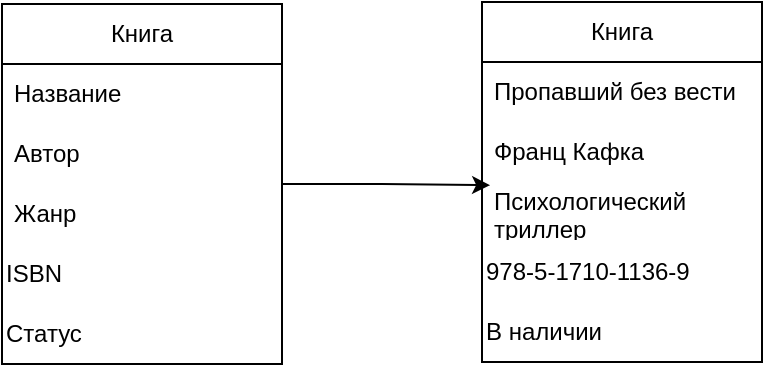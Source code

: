<mxfile version="27.0.3">
  <diagram name="Страница — 1" id="ZKFMwhHjCYxGOsVQoYS5">
    <mxGraphModel dx="1042" dy="548" grid="1" gridSize="10" guides="1" tooltips="1" connect="1" arrows="1" fold="1" page="1" pageScale="1" pageWidth="827" pageHeight="1169" math="0" shadow="0">
      <root>
        <mxCell id="0" />
        <mxCell id="1" parent="0" />
        <mxCell id="6p06xOdjEcjmDLE7gKC4-1" value="Книга" style="swimlane;fontStyle=0;childLayout=stackLayout;horizontal=1;startSize=30;horizontalStack=0;resizeParent=1;resizeParentMax=0;resizeLast=0;collapsible=1;marginBottom=0;whiteSpace=wrap;html=1;" vertex="1" parent="1">
          <mxGeometry x="230" y="77" width="140" height="180" as="geometry" />
        </mxCell>
        <mxCell id="6p06xOdjEcjmDLE7gKC4-2" value="Название" style="text;strokeColor=none;fillColor=none;align=left;verticalAlign=middle;spacingLeft=4;spacingRight=4;overflow=hidden;points=[[0,0.5],[1,0.5]];portConstraint=eastwest;rotatable=0;whiteSpace=wrap;html=1;" vertex="1" parent="6p06xOdjEcjmDLE7gKC4-1">
          <mxGeometry y="30" width="140" height="30" as="geometry" />
        </mxCell>
        <mxCell id="6p06xOdjEcjmDLE7gKC4-3" value="Автор" style="text;strokeColor=none;fillColor=none;align=left;verticalAlign=middle;spacingLeft=4;spacingRight=4;overflow=hidden;points=[[0,0.5],[1,0.5]];portConstraint=eastwest;rotatable=0;whiteSpace=wrap;html=1;" vertex="1" parent="6p06xOdjEcjmDLE7gKC4-1">
          <mxGeometry y="60" width="140" height="30" as="geometry" />
        </mxCell>
        <mxCell id="6p06xOdjEcjmDLE7gKC4-4" value="Жанр" style="text;strokeColor=none;fillColor=none;align=left;verticalAlign=middle;spacingLeft=4;spacingRight=4;overflow=hidden;points=[[0,0.5],[1,0.5]];portConstraint=eastwest;rotatable=0;whiteSpace=wrap;html=1;" vertex="1" parent="6p06xOdjEcjmDLE7gKC4-1">
          <mxGeometry y="90" width="140" height="30" as="geometry" />
        </mxCell>
        <mxCell id="6p06xOdjEcjmDLE7gKC4-5" value="ISBN" style="text;html=1;align=left;verticalAlign=middle;whiteSpace=wrap;rounded=0;" vertex="1" parent="6p06xOdjEcjmDLE7gKC4-1">
          <mxGeometry y="120" width="140" height="30" as="geometry" />
        </mxCell>
        <mxCell id="6p06xOdjEcjmDLE7gKC4-6" value="Статус" style="text;html=1;align=left;verticalAlign=middle;whiteSpace=wrap;rounded=0;" vertex="1" parent="6p06xOdjEcjmDLE7gKC4-1">
          <mxGeometry y="150" width="140" height="30" as="geometry" />
        </mxCell>
        <mxCell id="6p06xOdjEcjmDLE7gKC4-7" value="Книга" style="swimlane;fontStyle=0;childLayout=stackLayout;horizontal=1;startSize=30;horizontalStack=0;resizeParent=1;resizeParentMax=0;resizeLast=0;collapsible=1;marginBottom=0;whiteSpace=wrap;html=1;" vertex="1" parent="1">
          <mxGeometry x="470" y="76" width="140" height="180" as="geometry" />
        </mxCell>
        <mxCell id="6p06xOdjEcjmDLE7gKC4-8" value="Пропавший без вести" style="text;strokeColor=none;fillColor=none;align=left;verticalAlign=middle;spacingLeft=4;spacingRight=4;overflow=hidden;points=[[0,0.5],[1,0.5]];portConstraint=eastwest;rotatable=0;whiteSpace=wrap;html=1;" vertex="1" parent="6p06xOdjEcjmDLE7gKC4-7">
          <mxGeometry y="30" width="140" height="30" as="geometry" />
        </mxCell>
        <mxCell id="6p06xOdjEcjmDLE7gKC4-9" value="Франц Кафка" style="text;strokeColor=none;fillColor=none;align=left;verticalAlign=middle;spacingLeft=4;spacingRight=4;overflow=hidden;points=[[0,0.5],[1,0.5]];portConstraint=eastwest;rotatable=0;whiteSpace=wrap;html=1;" vertex="1" parent="6p06xOdjEcjmDLE7gKC4-7">
          <mxGeometry y="60" width="140" height="30" as="geometry" />
        </mxCell>
        <mxCell id="6p06xOdjEcjmDLE7gKC4-11" value="Психологический триллер" style="text;strokeColor=none;fillColor=none;align=left;verticalAlign=middle;spacingLeft=4;spacingRight=4;overflow=hidden;points=[[0,0.5],[1,0.5]];portConstraint=eastwest;rotatable=0;whiteSpace=wrap;html=1;" vertex="1" parent="6p06xOdjEcjmDLE7gKC4-7">
          <mxGeometry y="90" width="140" height="30" as="geometry" />
        </mxCell>
        <mxCell id="6p06xOdjEcjmDLE7gKC4-10" value="978-5-1710-1136-9" style="text;html=1;align=left;verticalAlign=middle;whiteSpace=wrap;rounded=0;" vertex="1" parent="6p06xOdjEcjmDLE7gKC4-7">
          <mxGeometry y="120" width="140" height="30" as="geometry" />
        </mxCell>
        <mxCell id="6p06xOdjEcjmDLE7gKC4-12" value="В наличии" style="text;html=1;align=left;verticalAlign=middle;whiteSpace=wrap;rounded=0;" vertex="1" parent="6p06xOdjEcjmDLE7gKC4-7">
          <mxGeometry y="150" width="140" height="30" as="geometry" />
        </mxCell>
        <mxCell id="6p06xOdjEcjmDLE7gKC4-15" style="edgeStyle=orthogonalEdgeStyle;rounded=0;orthogonalLoop=1;jettySize=auto;html=1;entryX=0.029;entryY=0.053;entryDx=0;entryDy=0;entryPerimeter=0;" edge="1" parent="1" source="6p06xOdjEcjmDLE7gKC4-1" target="6p06xOdjEcjmDLE7gKC4-11">
          <mxGeometry relative="1" as="geometry" />
        </mxCell>
      </root>
    </mxGraphModel>
  </diagram>
</mxfile>
